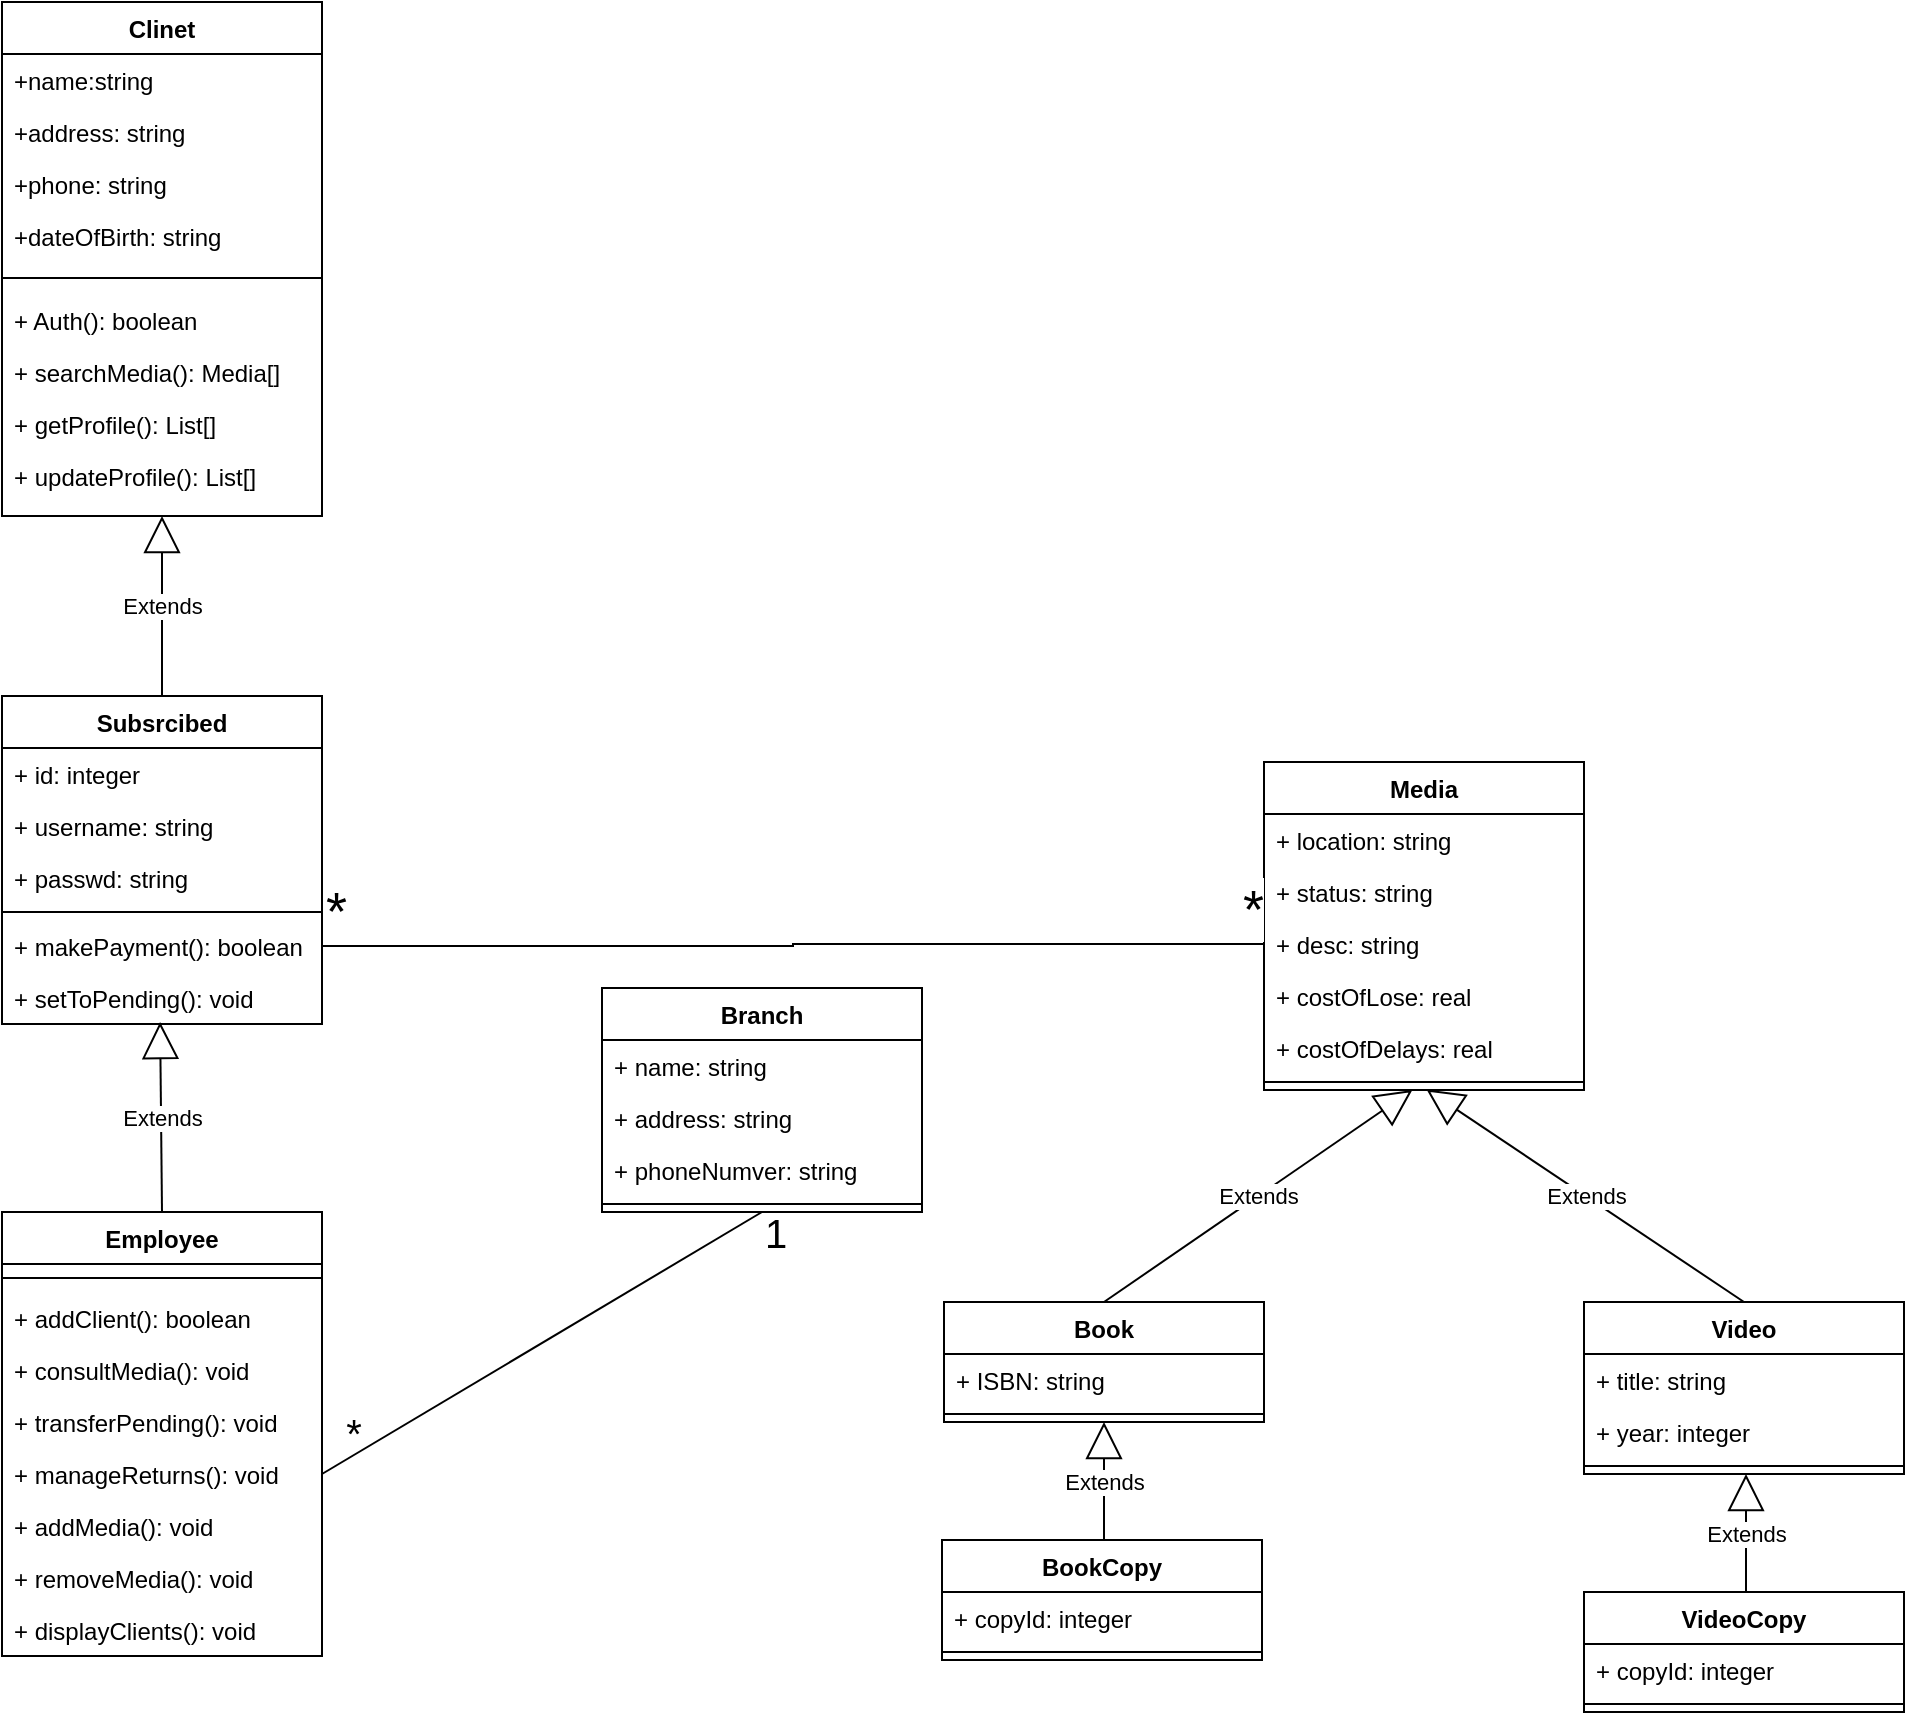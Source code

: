 <mxfile version="16.1.2" type="device"><diagram id="C5RBs43oDa-KdzZeNtuy" name="Page-1"><mxGraphModel dx="1738" dy="1220" grid="1" gridSize="10" guides="1" tooltips="1" connect="1" arrows="1" fold="1" page="1" pageScale="1" pageWidth="827" pageHeight="1169" math="0" shadow="0"><root><mxCell id="WIyWlLk6GJQsqaUBKTNV-0"/><mxCell id="WIyWlLk6GJQsqaUBKTNV-1" parent="WIyWlLk6GJQsqaUBKTNV-0"/><mxCell id="zkfFHV4jXpPFQw0GAbJ--17" value="Clinet" style="swimlane;fontStyle=1;align=center;verticalAlign=top;childLayout=stackLayout;horizontal=1;startSize=26;horizontalStack=0;resizeParent=1;resizeLast=0;collapsible=1;marginBottom=0;rounded=0;shadow=0;strokeWidth=1;" parent="WIyWlLk6GJQsqaUBKTNV-1" vertex="1"><mxGeometry x="30" y="10" width="160" height="257" as="geometry"><mxRectangle x="550" y="140" width="160" height="26" as="alternateBounds"/></mxGeometry></mxCell><mxCell id="zkfFHV4jXpPFQw0GAbJ--19" value="+name:string" style="text;align=left;verticalAlign=top;spacingLeft=4;spacingRight=4;overflow=hidden;rotatable=0;points=[[0,0.5],[1,0.5]];portConstraint=eastwest;rounded=0;shadow=0;html=0;" parent="zkfFHV4jXpPFQw0GAbJ--17" vertex="1"><mxGeometry y="26" width="160" height="26" as="geometry"/></mxCell><mxCell id="zkfFHV4jXpPFQw0GAbJ--20" value="+address: string" style="text;align=left;verticalAlign=top;spacingLeft=4;spacingRight=4;overflow=hidden;rotatable=0;points=[[0,0.5],[1,0.5]];portConstraint=eastwest;rounded=0;shadow=0;html=0;" parent="zkfFHV4jXpPFQw0GAbJ--17" vertex="1"><mxGeometry y="52" width="160" height="26" as="geometry"/></mxCell><mxCell id="necsi2KiOyeBVE5yR9mh-0" value="+phone: string" style="text;align=left;verticalAlign=top;spacingLeft=4;spacingRight=4;overflow=hidden;rotatable=0;points=[[0,0.5],[1,0.5]];portConstraint=eastwest;rounded=0;shadow=0;html=0;" parent="zkfFHV4jXpPFQw0GAbJ--17" vertex="1"><mxGeometry y="78" width="160" height="26" as="geometry"/></mxCell><mxCell id="zkfFHV4jXpPFQw0GAbJ--18" value="+dateOfBirth: string" style="text;align=left;verticalAlign=top;spacingLeft=4;spacingRight=4;overflow=hidden;rotatable=0;points=[[0,0.5],[1,0.5]];portConstraint=eastwest;" parent="zkfFHV4jXpPFQw0GAbJ--17" vertex="1"><mxGeometry y="104" width="160" height="26" as="geometry"/></mxCell><mxCell id="zkfFHV4jXpPFQw0GAbJ--23" value="" style="line;html=1;strokeWidth=1;align=left;verticalAlign=middle;spacingTop=-1;spacingLeft=3;spacingRight=3;rotatable=0;labelPosition=right;points=[];portConstraint=eastwest;" parent="zkfFHV4jXpPFQw0GAbJ--17" vertex="1"><mxGeometry y="130" width="160" height="16" as="geometry"/></mxCell><mxCell id="necsi2KiOyeBVE5yR9mh-13" value="+ Auth(): boolean " style="text;strokeColor=none;fillColor=none;align=left;verticalAlign=top;spacingLeft=4;spacingRight=4;overflow=hidden;rotatable=0;points=[[0,0.5],[1,0.5]];portConstraint=eastwest;" parent="zkfFHV4jXpPFQw0GAbJ--17" vertex="1"><mxGeometry y="146" width="160" height="26" as="geometry"/></mxCell><mxCell id="necsi2KiOyeBVE5yR9mh-14" value="+ searchMedia(): Media[] " style="text;strokeColor=none;fillColor=none;align=left;verticalAlign=top;spacingLeft=4;spacingRight=4;overflow=hidden;rotatable=0;points=[[0,0.5],[1,0.5]];portConstraint=eastwest;" parent="zkfFHV4jXpPFQw0GAbJ--17" vertex="1"><mxGeometry y="172" width="160" height="26" as="geometry"/></mxCell><mxCell id="necsi2KiOyeBVE5yR9mh-16" value="+ getProfile(): List[] " style="text;strokeColor=none;fillColor=none;align=left;verticalAlign=top;spacingLeft=4;spacingRight=4;overflow=hidden;rotatable=0;points=[[0,0.5],[1,0.5]];portConstraint=eastwest;" parent="zkfFHV4jXpPFQw0GAbJ--17" vertex="1"><mxGeometry y="198" width="160" height="26" as="geometry"/></mxCell><mxCell id="necsi2KiOyeBVE5yR9mh-17" value="+ updateProfile(): List[] " style="text;strokeColor=none;fillColor=none;align=left;verticalAlign=top;spacingLeft=4;spacingRight=4;overflow=hidden;rotatable=0;points=[[0,0.5],[1,0.5]];portConstraint=eastwest;" parent="zkfFHV4jXpPFQw0GAbJ--17" vertex="1"><mxGeometry y="224" width="160" height="26" as="geometry"/></mxCell><mxCell id="necsi2KiOyeBVE5yR9mh-3" value="Employee" style="swimlane;fontStyle=1;align=center;verticalAlign=top;childLayout=stackLayout;horizontal=1;startSize=26;horizontalStack=0;resizeParent=1;resizeParentMax=0;resizeLast=0;collapsible=1;marginBottom=0;" parent="WIyWlLk6GJQsqaUBKTNV-1" vertex="1"><mxGeometry x="30" y="615" width="160" height="222" as="geometry"/></mxCell><mxCell id="necsi2KiOyeBVE5yR9mh-5" value="" style="line;strokeWidth=1;fillColor=none;align=left;verticalAlign=middle;spacingTop=-1;spacingLeft=3;spacingRight=3;rotatable=0;labelPosition=right;points=[];portConstraint=eastwest;" parent="necsi2KiOyeBVE5yR9mh-3" vertex="1"><mxGeometry y="26" width="160" height="14" as="geometry"/></mxCell><mxCell id="necsi2KiOyeBVE5yR9mh-18" value="+ addClient(): boolean " style="text;strokeColor=none;fillColor=none;align=left;verticalAlign=top;spacingLeft=4;spacingRight=4;overflow=hidden;rotatable=0;points=[[0,0.5],[1,0.5]];portConstraint=eastwest;" parent="necsi2KiOyeBVE5yR9mh-3" vertex="1"><mxGeometry y="40" width="160" height="26" as="geometry"/></mxCell><mxCell id="necsi2KiOyeBVE5yR9mh-19" value="+ consultMedia(): void " style="text;strokeColor=none;fillColor=none;align=left;verticalAlign=top;spacingLeft=4;spacingRight=4;overflow=hidden;rotatable=0;points=[[0,0.5],[1,0.5]];portConstraint=eastwest;" parent="necsi2KiOyeBVE5yR9mh-3" vertex="1"><mxGeometry y="66" width="160" height="26" as="geometry"/></mxCell><mxCell id="necsi2KiOyeBVE5yR9mh-20" value="+ transferPending(): void " style="text;strokeColor=none;fillColor=none;align=left;verticalAlign=top;spacingLeft=4;spacingRight=4;overflow=hidden;rotatable=0;points=[[0,0.5],[1,0.5]];portConstraint=eastwest;" parent="necsi2KiOyeBVE5yR9mh-3" vertex="1"><mxGeometry y="92" width="160" height="26" as="geometry"/></mxCell><mxCell id="necsi2KiOyeBVE5yR9mh-21" value="+ manageReturns(): void " style="text;strokeColor=none;fillColor=none;align=left;verticalAlign=top;spacingLeft=4;spacingRight=4;overflow=hidden;rotatable=0;points=[[0,0.5],[1,0.5]];portConstraint=eastwest;" parent="necsi2KiOyeBVE5yR9mh-3" vertex="1"><mxGeometry y="118" width="160" height="26" as="geometry"/></mxCell><mxCell id="necsi2KiOyeBVE5yR9mh-22" value="+ addMedia(): void " style="text;strokeColor=none;fillColor=none;align=left;verticalAlign=top;spacingLeft=4;spacingRight=4;overflow=hidden;rotatable=0;points=[[0,0.5],[1,0.5]];portConstraint=eastwest;" parent="necsi2KiOyeBVE5yR9mh-3" vertex="1"><mxGeometry y="144" width="160" height="26" as="geometry"/></mxCell><mxCell id="necsi2KiOyeBVE5yR9mh-23" value="+ removeMedia(): void " style="text;strokeColor=none;fillColor=none;align=left;verticalAlign=top;spacingLeft=4;spacingRight=4;overflow=hidden;rotatable=0;points=[[0,0.5],[1,0.5]];portConstraint=eastwest;" parent="necsi2KiOyeBVE5yR9mh-3" vertex="1"><mxGeometry y="170" width="160" height="26" as="geometry"/></mxCell><mxCell id="necsi2KiOyeBVE5yR9mh-24" value="+ displayClients(): void " style="text;strokeColor=none;fillColor=none;align=left;verticalAlign=top;spacingLeft=4;spacingRight=4;overflow=hidden;rotatable=0;points=[[0,0.5],[1,0.5]];portConstraint=eastwest;" parent="necsi2KiOyeBVE5yR9mh-3" vertex="1"><mxGeometry y="196" width="160" height="26" as="geometry"/></mxCell><mxCell id="necsi2KiOyeBVE5yR9mh-7" value="Extends" style="endArrow=block;endSize=16;endFill=0;html=1;rounded=0;exitX=0.5;exitY=0;exitDx=0;exitDy=0;entryX=0.494;entryY=0.961;entryDx=0;entryDy=0;entryPerimeter=0;" parent="WIyWlLk6GJQsqaUBKTNV-1" source="necsi2KiOyeBVE5yR9mh-3" target="F7NtJQKIgZ9qOUjpqtzL-23" edge="1"><mxGeometry width="160" relative="1" as="geometry"><mxPoint x="310" y="465" as="sourcePoint"/><mxPoint x="110" y="527" as="targetPoint"/></mxGeometry></mxCell><mxCell id="necsi2KiOyeBVE5yR9mh-25" value="Media" style="swimlane;fontStyle=1;align=center;verticalAlign=top;childLayout=stackLayout;horizontal=1;startSize=26;horizontalStack=0;resizeParent=1;resizeParentMax=0;resizeLast=0;collapsible=1;marginBottom=0;" parent="WIyWlLk6GJQsqaUBKTNV-1" vertex="1"><mxGeometry x="661" y="390" width="160" height="164" as="geometry"/></mxCell><mxCell id="necsi2KiOyeBVE5yR9mh-26" value="+ location: string" style="text;strokeColor=none;fillColor=none;align=left;verticalAlign=top;spacingLeft=4;spacingRight=4;overflow=hidden;rotatable=0;points=[[0,0.5],[1,0.5]];portConstraint=eastwest;" parent="necsi2KiOyeBVE5yR9mh-25" vertex="1"><mxGeometry y="26" width="160" height="26" as="geometry"/></mxCell><mxCell id="necsi2KiOyeBVE5yR9mh-31" value="+ status: string" style="text;strokeColor=none;fillColor=none;align=left;verticalAlign=top;spacingLeft=4;spacingRight=4;overflow=hidden;rotatable=0;points=[[0,0.5],[1,0.5]];portConstraint=eastwest;" parent="necsi2KiOyeBVE5yR9mh-25" vertex="1"><mxGeometry y="52" width="160" height="26" as="geometry"/></mxCell><mxCell id="necsi2KiOyeBVE5yR9mh-32" value="+ desc: string" style="text;strokeColor=none;fillColor=none;align=left;verticalAlign=top;spacingLeft=4;spacingRight=4;overflow=hidden;rotatable=0;points=[[0,0.5],[1,0.5]];portConstraint=eastwest;" parent="necsi2KiOyeBVE5yR9mh-25" vertex="1"><mxGeometry y="78" width="160" height="26" as="geometry"/></mxCell><mxCell id="necsi2KiOyeBVE5yR9mh-33" value="+ costOfLose: real" style="text;strokeColor=none;fillColor=none;align=left;verticalAlign=top;spacingLeft=4;spacingRight=4;overflow=hidden;rotatable=0;points=[[0,0.5],[1,0.5]];portConstraint=eastwest;" parent="necsi2KiOyeBVE5yR9mh-25" vertex="1"><mxGeometry y="104" width="160" height="26" as="geometry"/></mxCell><mxCell id="necsi2KiOyeBVE5yR9mh-34" value="+ costOfDelays: real" style="text;strokeColor=none;fillColor=none;align=left;verticalAlign=top;spacingLeft=4;spacingRight=4;overflow=hidden;rotatable=0;points=[[0,0.5],[1,0.5]];portConstraint=eastwest;" parent="necsi2KiOyeBVE5yR9mh-25" vertex="1"><mxGeometry y="130" width="160" height="26" as="geometry"/></mxCell><mxCell id="necsi2KiOyeBVE5yR9mh-27" value="" style="line;strokeWidth=1;fillColor=none;align=left;verticalAlign=middle;spacingTop=-1;spacingLeft=3;spacingRight=3;rotatable=0;labelPosition=right;points=[];portConstraint=eastwest;" parent="necsi2KiOyeBVE5yR9mh-25" vertex="1"><mxGeometry y="156" width="160" height="8" as="geometry"/></mxCell><mxCell id="necsi2KiOyeBVE5yR9mh-35" value="Book" style="swimlane;fontStyle=1;align=center;verticalAlign=top;childLayout=stackLayout;horizontal=1;startSize=26;horizontalStack=0;resizeParent=1;resizeParentMax=0;resizeLast=0;collapsible=1;marginBottom=0;" parent="WIyWlLk6GJQsqaUBKTNV-1" vertex="1"><mxGeometry x="501" y="660" width="160" height="60" as="geometry"/></mxCell><mxCell id="necsi2KiOyeBVE5yR9mh-36" value="+ ISBN: string" style="text;strokeColor=none;fillColor=none;align=left;verticalAlign=top;spacingLeft=4;spacingRight=4;overflow=hidden;rotatable=0;points=[[0,0.5],[1,0.5]];portConstraint=eastwest;" parent="necsi2KiOyeBVE5yR9mh-35" vertex="1"><mxGeometry y="26" width="160" height="26" as="geometry"/></mxCell><mxCell id="necsi2KiOyeBVE5yR9mh-37" value="" style="line;strokeWidth=1;fillColor=none;align=left;verticalAlign=middle;spacingTop=-1;spacingLeft=3;spacingRight=3;rotatable=0;labelPosition=right;points=[];portConstraint=eastwest;" parent="necsi2KiOyeBVE5yR9mh-35" vertex="1"><mxGeometry y="52" width="160" height="8" as="geometry"/></mxCell><mxCell id="necsi2KiOyeBVE5yR9mh-39" value="Video" style="swimlane;fontStyle=1;align=center;verticalAlign=top;childLayout=stackLayout;horizontal=1;startSize=26;horizontalStack=0;resizeParent=1;resizeParentMax=0;resizeLast=0;collapsible=1;marginBottom=0;" parent="WIyWlLk6GJQsqaUBKTNV-1" vertex="1"><mxGeometry x="821" y="660" width="160" height="86" as="geometry"/></mxCell><mxCell id="necsi2KiOyeBVE5yR9mh-40" value="+ title: string" style="text;strokeColor=none;fillColor=none;align=left;verticalAlign=top;spacingLeft=4;spacingRight=4;overflow=hidden;rotatable=0;points=[[0,0.5],[1,0.5]];portConstraint=eastwest;" parent="necsi2KiOyeBVE5yR9mh-39" vertex="1"><mxGeometry y="26" width="160" height="26" as="geometry"/></mxCell><mxCell id="F7NtJQKIgZ9qOUjpqtzL-0" value="+ year: integer" style="text;strokeColor=none;fillColor=none;align=left;verticalAlign=top;spacingLeft=4;spacingRight=4;overflow=hidden;rotatable=0;points=[[0,0.5],[1,0.5]];portConstraint=eastwest;" parent="necsi2KiOyeBVE5yR9mh-39" vertex="1"><mxGeometry y="52" width="160" height="26" as="geometry"/></mxCell><mxCell id="necsi2KiOyeBVE5yR9mh-41" value="" style="line;strokeWidth=1;fillColor=none;align=left;verticalAlign=middle;spacingTop=-1;spacingLeft=3;spacingRight=3;rotatable=0;labelPosition=right;points=[];portConstraint=eastwest;" parent="necsi2KiOyeBVE5yR9mh-39" vertex="1"><mxGeometry y="78" width="160" height="8" as="geometry"/></mxCell><mxCell id="necsi2KiOyeBVE5yR9mh-43" value="Extends" style="endArrow=block;endSize=16;endFill=0;html=1;rounded=0;exitX=0.5;exitY=0;exitDx=0;exitDy=0;" parent="WIyWlLk6GJQsqaUBKTNV-1" source="necsi2KiOyeBVE5yR9mh-35" target="necsi2KiOyeBVE5yR9mh-27" edge="1"><mxGeometry width="160" relative="1" as="geometry"><mxPoint x="561" y="570" as="sourcePoint"/><mxPoint x="721" y="570" as="targetPoint"/></mxGeometry></mxCell><mxCell id="necsi2KiOyeBVE5yR9mh-44" value="Extends" style="endArrow=block;endSize=16;endFill=0;html=1;rounded=0;entryX=0.508;entryY=1.34;entryDx=0;entryDy=0;entryPerimeter=0;" parent="WIyWlLk6GJQsqaUBKTNV-1" edge="1"><mxGeometry width="160" relative="1" as="geometry"><mxPoint x="901" y="660" as="sourcePoint"/><mxPoint x="742.28" y="553.72" as="targetPoint"/></mxGeometry></mxCell><mxCell id="F7NtJQKIgZ9qOUjpqtzL-4" value="BookCopy" style="swimlane;fontStyle=1;align=center;verticalAlign=top;childLayout=stackLayout;horizontal=1;startSize=26;horizontalStack=0;resizeParent=1;resizeParentMax=0;resizeLast=0;collapsible=1;marginBottom=0;" parent="WIyWlLk6GJQsqaUBKTNV-1" vertex="1"><mxGeometry x="500" y="779" width="160" height="60" as="geometry"/></mxCell><mxCell id="F7NtJQKIgZ9qOUjpqtzL-5" value="+ copyId: integer" style="text;strokeColor=none;fillColor=none;align=left;verticalAlign=top;spacingLeft=4;spacingRight=4;overflow=hidden;rotatable=0;points=[[0,0.5],[1,0.5]];portConstraint=eastwest;" parent="F7NtJQKIgZ9qOUjpqtzL-4" vertex="1"><mxGeometry y="26" width="160" height="26" as="geometry"/></mxCell><mxCell id="F7NtJQKIgZ9qOUjpqtzL-6" value="" style="line;strokeWidth=1;fillColor=none;align=left;verticalAlign=middle;spacingTop=-1;spacingLeft=3;spacingRight=3;rotatable=0;labelPosition=right;points=[];portConstraint=eastwest;" parent="F7NtJQKIgZ9qOUjpqtzL-4" vertex="1"><mxGeometry y="52" width="160" height="8" as="geometry"/></mxCell><mxCell id="F7NtJQKIgZ9qOUjpqtzL-7" value="Extends" style="endArrow=block;endSize=16;endFill=0;html=1;rounded=0;exitX=0.5;exitY=0;exitDx=0;exitDy=0;entryX=0.5;entryY=1;entryDx=0;entryDy=0;" parent="WIyWlLk6GJQsqaUBKTNV-1" target="necsi2KiOyeBVE5yR9mh-35" edge="1"><mxGeometry width="160" relative="1" as="geometry"><mxPoint x="581" y="779" as="sourcePoint"/><mxPoint x="735.182" y="673" as="targetPoint"/></mxGeometry></mxCell><mxCell id="F7NtJQKIgZ9qOUjpqtzL-12" value="VideoCopy" style="swimlane;fontStyle=1;align=center;verticalAlign=top;childLayout=stackLayout;horizontal=1;startSize=26;horizontalStack=0;resizeParent=1;resizeParentMax=0;resizeLast=0;collapsible=1;marginBottom=0;" parent="WIyWlLk6GJQsqaUBKTNV-1" vertex="1"><mxGeometry x="821" y="805" width="160" height="60" as="geometry"/></mxCell><mxCell id="F7NtJQKIgZ9qOUjpqtzL-13" value="+ copyId: integer" style="text;strokeColor=none;fillColor=none;align=left;verticalAlign=top;spacingLeft=4;spacingRight=4;overflow=hidden;rotatable=0;points=[[0,0.5],[1,0.5]];portConstraint=eastwest;" parent="F7NtJQKIgZ9qOUjpqtzL-12" vertex="1"><mxGeometry y="26" width="160" height="26" as="geometry"/></mxCell><mxCell id="F7NtJQKIgZ9qOUjpqtzL-14" value="" style="line;strokeWidth=1;fillColor=none;align=left;verticalAlign=middle;spacingTop=-1;spacingLeft=3;spacingRight=3;rotatable=0;labelPosition=right;points=[];portConstraint=eastwest;" parent="F7NtJQKIgZ9qOUjpqtzL-12" vertex="1"><mxGeometry y="52" width="160" height="8" as="geometry"/></mxCell><mxCell id="F7NtJQKIgZ9qOUjpqtzL-15" value="Extends" style="endArrow=block;endSize=16;endFill=0;html=1;rounded=0;exitX=0.5;exitY=0;exitDx=0;exitDy=0;entryX=0.5;entryY=1;entryDx=0;entryDy=0;" parent="WIyWlLk6GJQsqaUBKTNV-1" edge="1"><mxGeometry width="160" relative="1" as="geometry"><mxPoint x="902" y="805" as="sourcePoint"/><mxPoint x="902" y="746" as="targetPoint"/></mxGeometry></mxCell><mxCell id="F7NtJQKIgZ9qOUjpqtzL-16" value="Subsrcibed" style="swimlane;fontStyle=1;align=center;verticalAlign=top;childLayout=stackLayout;horizontal=1;startSize=26;horizontalStack=0;resizeParent=1;resizeParentMax=0;resizeLast=0;collapsible=1;marginBottom=0;" parent="WIyWlLk6GJQsqaUBKTNV-1" vertex="1"><mxGeometry x="30" y="357" width="160" height="164" as="geometry"/></mxCell><mxCell id="F7NtJQKIgZ9qOUjpqtzL-21" value="+ id: integer" style="text;strokeColor=none;fillColor=none;align=left;verticalAlign=top;spacingLeft=4;spacingRight=4;overflow=hidden;rotatable=0;points=[[0,0.5],[1,0.5]];portConstraint=eastwest;" parent="F7NtJQKIgZ9qOUjpqtzL-16" vertex="1"><mxGeometry y="26" width="160" height="26" as="geometry"/></mxCell><mxCell id="F7NtJQKIgZ9qOUjpqtzL-17" value="+ username: string" style="text;strokeColor=none;fillColor=none;align=left;verticalAlign=top;spacingLeft=4;spacingRight=4;overflow=hidden;rotatable=0;points=[[0,0.5],[1,0.5]];portConstraint=eastwest;" parent="F7NtJQKIgZ9qOUjpqtzL-16" vertex="1"><mxGeometry y="52" width="160" height="26" as="geometry"/></mxCell><mxCell id="F7NtJQKIgZ9qOUjpqtzL-20" value="+ passwd: string" style="text;strokeColor=none;fillColor=none;align=left;verticalAlign=top;spacingLeft=4;spacingRight=4;overflow=hidden;rotatable=0;points=[[0,0.5],[1,0.5]];portConstraint=eastwest;" parent="F7NtJQKIgZ9qOUjpqtzL-16" vertex="1"><mxGeometry y="78" width="160" height="26" as="geometry"/></mxCell><mxCell id="F7NtJQKIgZ9qOUjpqtzL-18" value="" style="line;strokeWidth=1;fillColor=none;align=left;verticalAlign=middle;spacingTop=-1;spacingLeft=3;spacingRight=3;rotatable=0;labelPosition=right;points=[];portConstraint=eastwest;" parent="F7NtJQKIgZ9qOUjpqtzL-16" vertex="1"><mxGeometry y="104" width="160" height="8" as="geometry"/></mxCell><mxCell id="F7NtJQKIgZ9qOUjpqtzL-19" value="+ makePayment(): boolean" style="text;strokeColor=none;fillColor=none;align=left;verticalAlign=top;spacingLeft=4;spacingRight=4;overflow=hidden;rotatable=0;points=[[0,0.5],[1,0.5]];portConstraint=eastwest;" parent="F7NtJQKIgZ9qOUjpqtzL-16" vertex="1"><mxGeometry y="112" width="160" height="26" as="geometry"/></mxCell><mxCell id="F7NtJQKIgZ9qOUjpqtzL-23" value="+ setToPending(): void" style="text;strokeColor=none;fillColor=none;align=left;verticalAlign=top;spacingLeft=4;spacingRight=4;overflow=hidden;rotatable=0;points=[[0,0.5],[1,0.5]];portConstraint=eastwest;" parent="F7NtJQKIgZ9qOUjpqtzL-16" vertex="1"><mxGeometry y="138" width="160" height="26" as="geometry"/></mxCell><mxCell id="F7NtJQKIgZ9qOUjpqtzL-22" value="Extends" style="endArrow=block;endSize=16;endFill=0;html=1;rounded=0;exitX=0.5;exitY=0;exitDx=0;exitDy=0;entryX=0.5;entryY=1;entryDx=0;entryDy=0;" parent="WIyWlLk6GJQsqaUBKTNV-1" target="zkfFHV4jXpPFQw0GAbJ--17" edge="1"><mxGeometry width="160" relative="1" as="geometry"><mxPoint x="110" y="357" as="sourcePoint"/><mxPoint x="264.182" y="251.0" as="targetPoint"/></mxGeometry></mxCell><mxCell id="F7NtJQKIgZ9qOUjpqtzL-24" value="Branch" style="swimlane;fontStyle=1;align=center;verticalAlign=top;childLayout=stackLayout;horizontal=1;startSize=26;horizontalStack=0;resizeParent=1;resizeParentMax=0;resizeLast=0;collapsible=1;marginBottom=0;" parent="WIyWlLk6GJQsqaUBKTNV-1" vertex="1"><mxGeometry x="330" y="503" width="160" height="112" as="geometry"/></mxCell><mxCell id="F7NtJQKIgZ9qOUjpqtzL-25" value="+ name: string" style="text;strokeColor=none;fillColor=none;align=left;verticalAlign=top;spacingLeft=4;spacingRight=4;overflow=hidden;rotatable=0;points=[[0,0.5],[1,0.5]];portConstraint=eastwest;" parent="F7NtJQKIgZ9qOUjpqtzL-24" vertex="1"><mxGeometry y="26" width="160" height="26" as="geometry"/></mxCell><mxCell id="F7NtJQKIgZ9qOUjpqtzL-28" value="+ address: string" style="text;strokeColor=none;fillColor=none;align=left;verticalAlign=top;spacingLeft=4;spacingRight=4;overflow=hidden;rotatable=0;points=[[0,0.5],[1,0.5]];portConstraint=eastwest;" parent="F7NtJQKIgZ9qOUjpqtzL-24" vertex="1"><mxGeometry y="52" width="160" height="26" as="geometry"/></mxCell><mxCell id="F7NtJQKIgZ9qOUjpqtzL-29" value="+ phoneNumver: string" style="text;strokeColor=none;fillColor=none;align=left;verticalAlign=top;spacingLeft=4;spacingRight=4;overflow=hidden;rotatable=0;points=[[0,0.5],[1,0.5]];portConstraint=eastwest;" parent="F7NtJQKIgZ9qOUjpqtzL-24" vertex="1"><mxGeometry y="78" width="160" height="26" as="geometry"/></mxCell><mxCell id="F7NtJQKIgZ9qOUjpqtzL-26" value="" style="line;strokeWidth=1;fillColor=none;align=left;verticalAlign=middle;spacingTop=-1;spacingLeft=3;spacingRight=3;rotatable=0;labelPosition=right;points=[];portConstraint=eastwest;" parent="F7NtJQKIgZ9qOUjpqtzL-24" vertex="1"><mxGeometry y="104" width="160" height="8" as="geometry"/></mxCell><mxCell id="4O4S70YjJhK5omn1EVNZ-9" value="" style="endArrow=none;html=1;rounded=0;exitX=1;exitY=0.5;exitDx=0;exitDy=0;entryX=0.5;entryY=1;entryDx=0;entryDy=0;" parent="WIyWlLk6GJQsqaUBKTNV-1" source="necsi2KiOyeBVE5yR9mh-21" target="F7NtJQKIgZ9qOUjpqtzL-24" edge="1"><mxGeometry width="50" height="50" relative="1" as="geometry"><mxPoint x="280" y="740" as="sourcePoint"/><mxPoint x="410" y="620" as="targetPoint"/></mxGeometry></mxCell><mxCell id="4O4S70YjJhK5omn1EVNZ-12" value="&lt;font style=&quot;font-size: 20px&quot;&gt;1&lt;/font&gt;" style="text;html=1;strokeColor=none;fillColor=none;align=center;verticalAlign=middle;whiteSpace=wrap;rounded=0;strokeWidth=8;" parent="WIyWlLk6GJQsqaUBKTNV-1" vertex="1"><mxGeometry x="387" y="610" width="60" height="30" as="geometry"/></mxCell><mxCell id="4O4S70YjJhK5omn1EVNZ-13" value="&lt;font style=&quot;font-size: 20px&quot;&gt;*&lt;/font&gt;" style="text;html=1;strokeColor=none;fillColor=none;align=center;verticalAlign=middle;whiteSpace=wrap;rounded=0;" parent="WIyWlLk6GJQsqaUBKTNV-1" vertex="1"><mxGeometry x="176" y="710" width="60" height="30" as="geometry"/></mxCell><mxCell id="4O4S70YjJhK5omn1EVNZ-14" value="" style="endArrow=none;html=1;edgeStyle=orthogonalEdgeStyle;rounded=0;fontSize=20;entryX=0;entryY=0.5;entryDx=0;entryDy=0;exitX=1;exitY=0.5;exitDx=0;exitDy=0;" parent="WIyWlLk6GJQsqaUBKTNV-1" source="F7NtJQKIgZ9qOUjpqtzL-19" target="necsi2KiOyeBVE5yR9mh-32" edge="1"><mxGeometry relative="1" as="geometry"><mxPoint x="320" y="430" as="sourcePoint"/><mxPoint x="480" y="430" as="targetPoint"/></mxGeometry></mxCell><mxCell id="4O4S70YjJhK5omn1EVNZ-15" value="&lt;font style=&quot;font-size: 27px&quot;&gt;*&lt;/font&gt;" style="edgeLabel;resizable=0;html=1;align=left;verticalAlign=bottom;fontSize=20;strokeWidth=8;" parent="4O4S70YjJhK5omn1EVNZ-14" connectable="0" vertex="1"><mxGeometry x="-1" relative="1" as="geometry"/></mxCell><mxCell id="4O4S70YjJhK5omn1EVNZ-16" value="&lt;font style=&quot;font-size: 27px&quot;&gt;*&lt;/font&gt;" style="edgeLabel;resizable=0;html=1;align=right;verticalAlign=bottom;fontSize=20;strokeWidth=8;" parent="4O4S70YjJhK5omn1EVNZ-14" connectable="0" vertex="1"><mxGeometry x="1" relative="1" as="geometry"/></mxCell></root></mxGraphModel></diagram></mxfile>